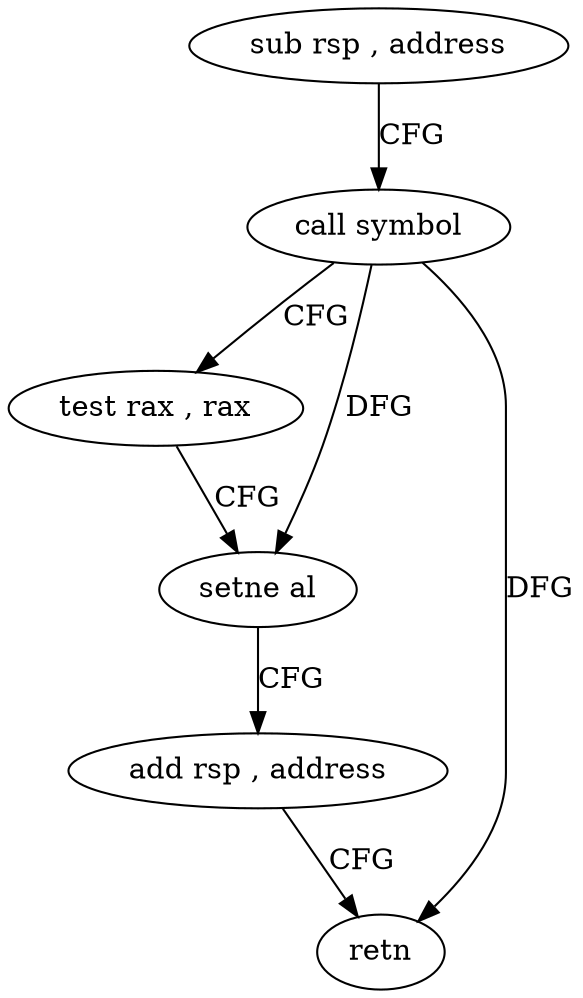 digraph "func" {
"97843" [label = "sub rsp , address" ]
"97847" [label = "call symbol" ]
"97852" [label = "test rax , rax" ]
"97855" [label = "setne al" ]
"97858" [label = "add rsp , address" ]
"97862" [label = "retn" ]
"97843" -> "97847" [ label = "CFG" ]
"97847" -> "97852" [ label = "CFG" ]
"97847" -> "97855" [ label = "DFG" ]
"97847" -> "97862" [ label = "DFG" ]
"97852" -> "97855" [ label = "CFG" ]
"97855" -> "97858" [ label = "CFG" ]
"97858" -> "97862" [ label = "CFG" ]
}
